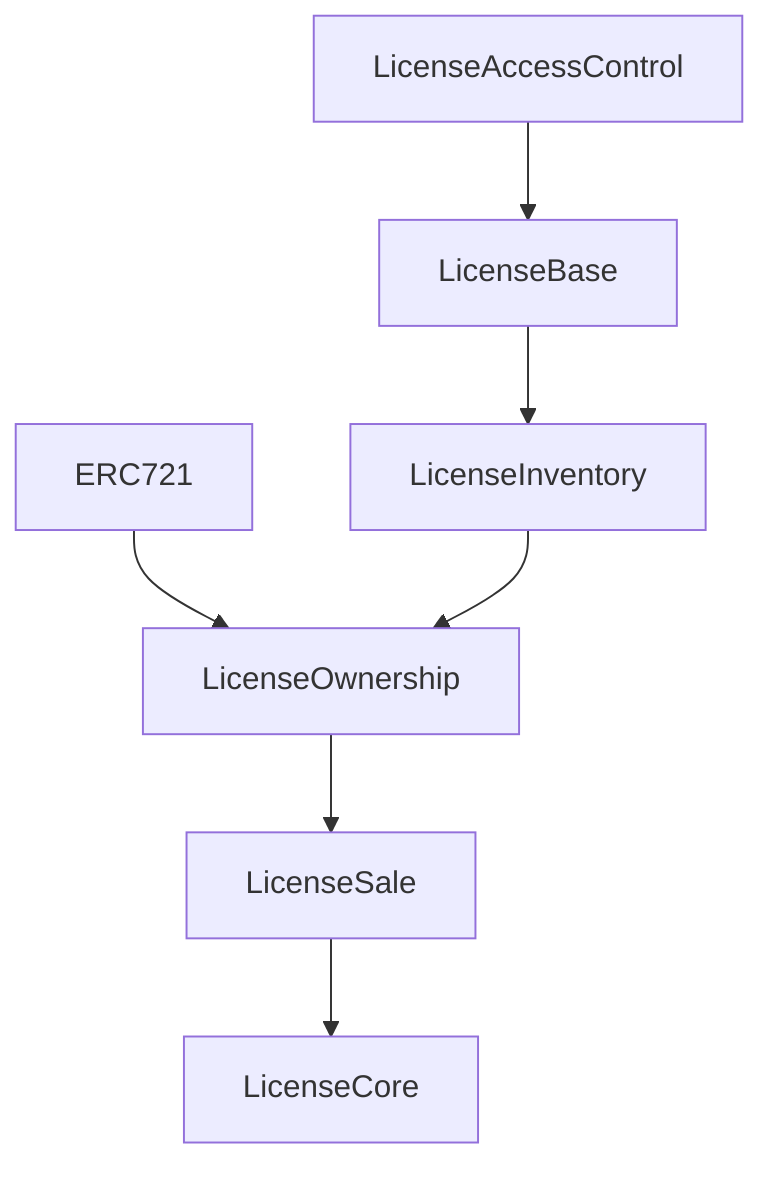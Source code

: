 graph TD;
    LicenseAccessControl-->LicenseBase;
    LicenseBase-->LicenseInventory;
    ERC721-->LicenseOwnership;
    LicenseInventory-->LicenseOwnership;
    LicenseOwnership-->LicenseSale;
    LicenseSale-->LicenseCore;